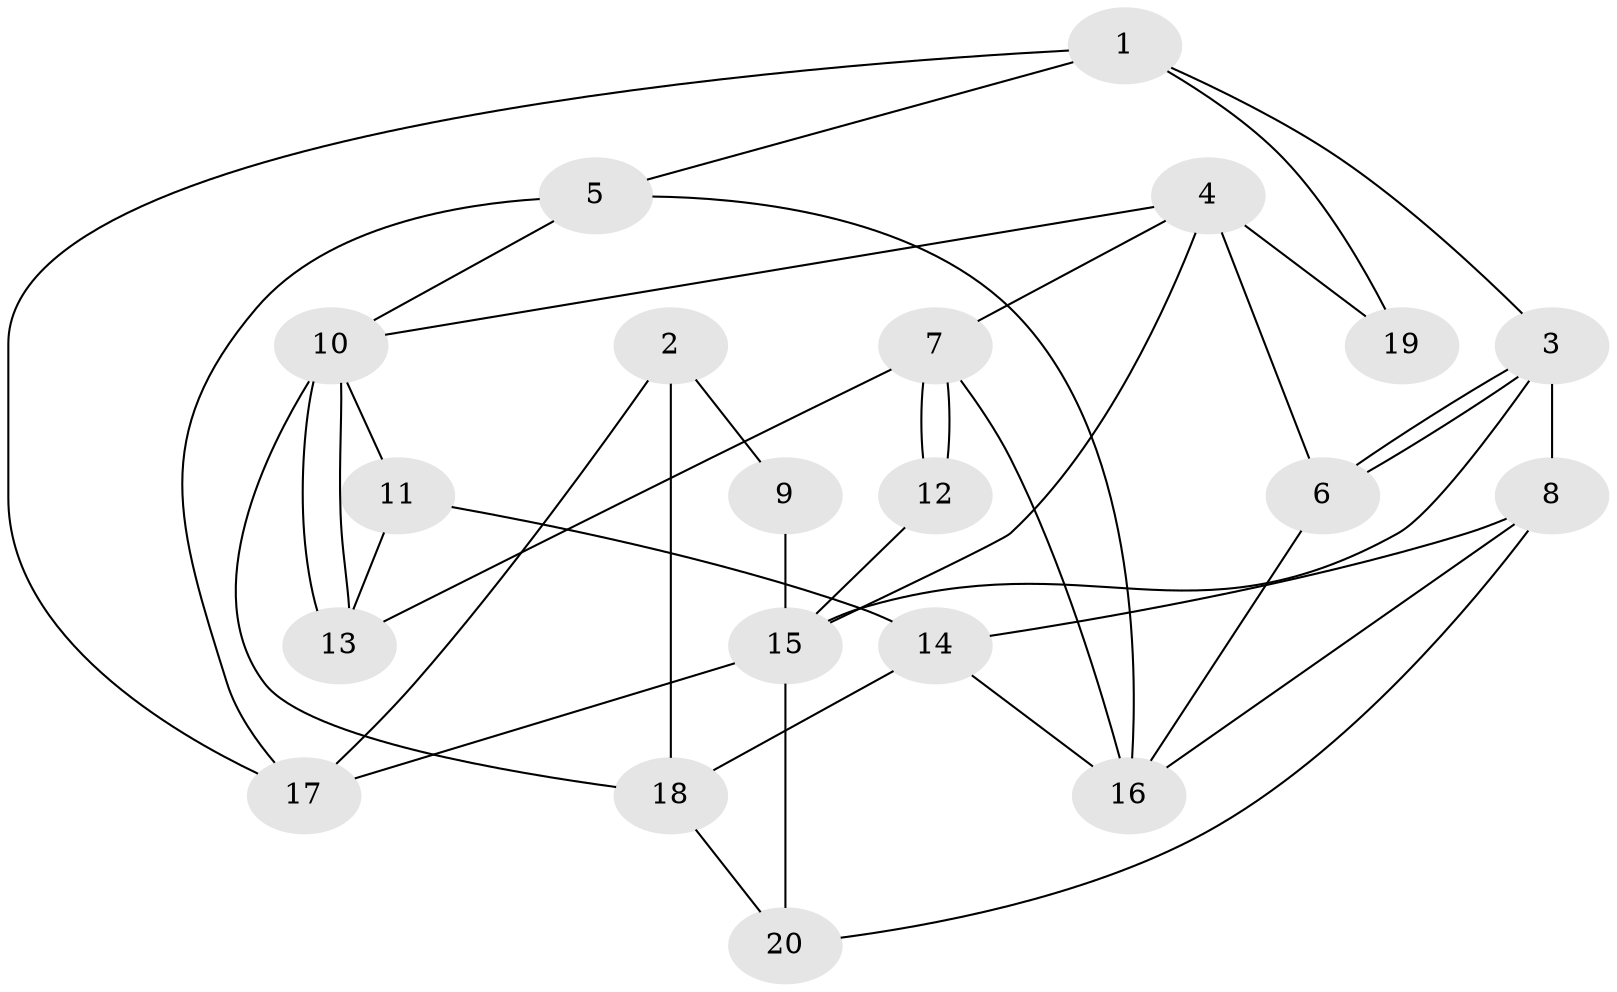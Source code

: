 // Generated by graph-tools (version 1.1) at 2025/46/02/15/25 05:46:28]
// undirected, 20 vertices, 40 edges
graph export_dot {
graph [start="1"]
  node [color=gray90,style=filled];
  1;
  2;
  3;
  4;
  5;
  6;
  7;
  8;
  9;
  10;
  11;
  12;
  13;
  14;
  15;
  16;
  17;
  18;
  19;
  20;
  1 -- 17;
  1 -- 3;
  1 -- 5;
  1 -- 19;
  2 -- 17;
  2 -- 18;
  2 -- 9;
  3 -- 6;
  3 -- 6;
  3 -- 15;
  3 -- 8;
  4 -- 7;
  4 -- 10;
  4 -- 6;
  4 -- 15;
  4 -- 19;
  5 -- 16;
  5 -- 10;
  5 -- 17;
  6 -- 16;
  7 -- 16;
  7 -- 12;
  7 -- 12;
  7 -- 13;
  8 -- 14;
  8 -- 16;
  8 -- 20;
  9 -- 15;
  10 -- 13;
  10 -- 13;
  10 -- 11;
  10 -- 18;
  11 -- 13;
  11 -- 14;
  12 -- 15;
  14 -- 16;
  14 -- 18;
  15 -- 20;
  15 -- 17;
  18 -- 20;
}
